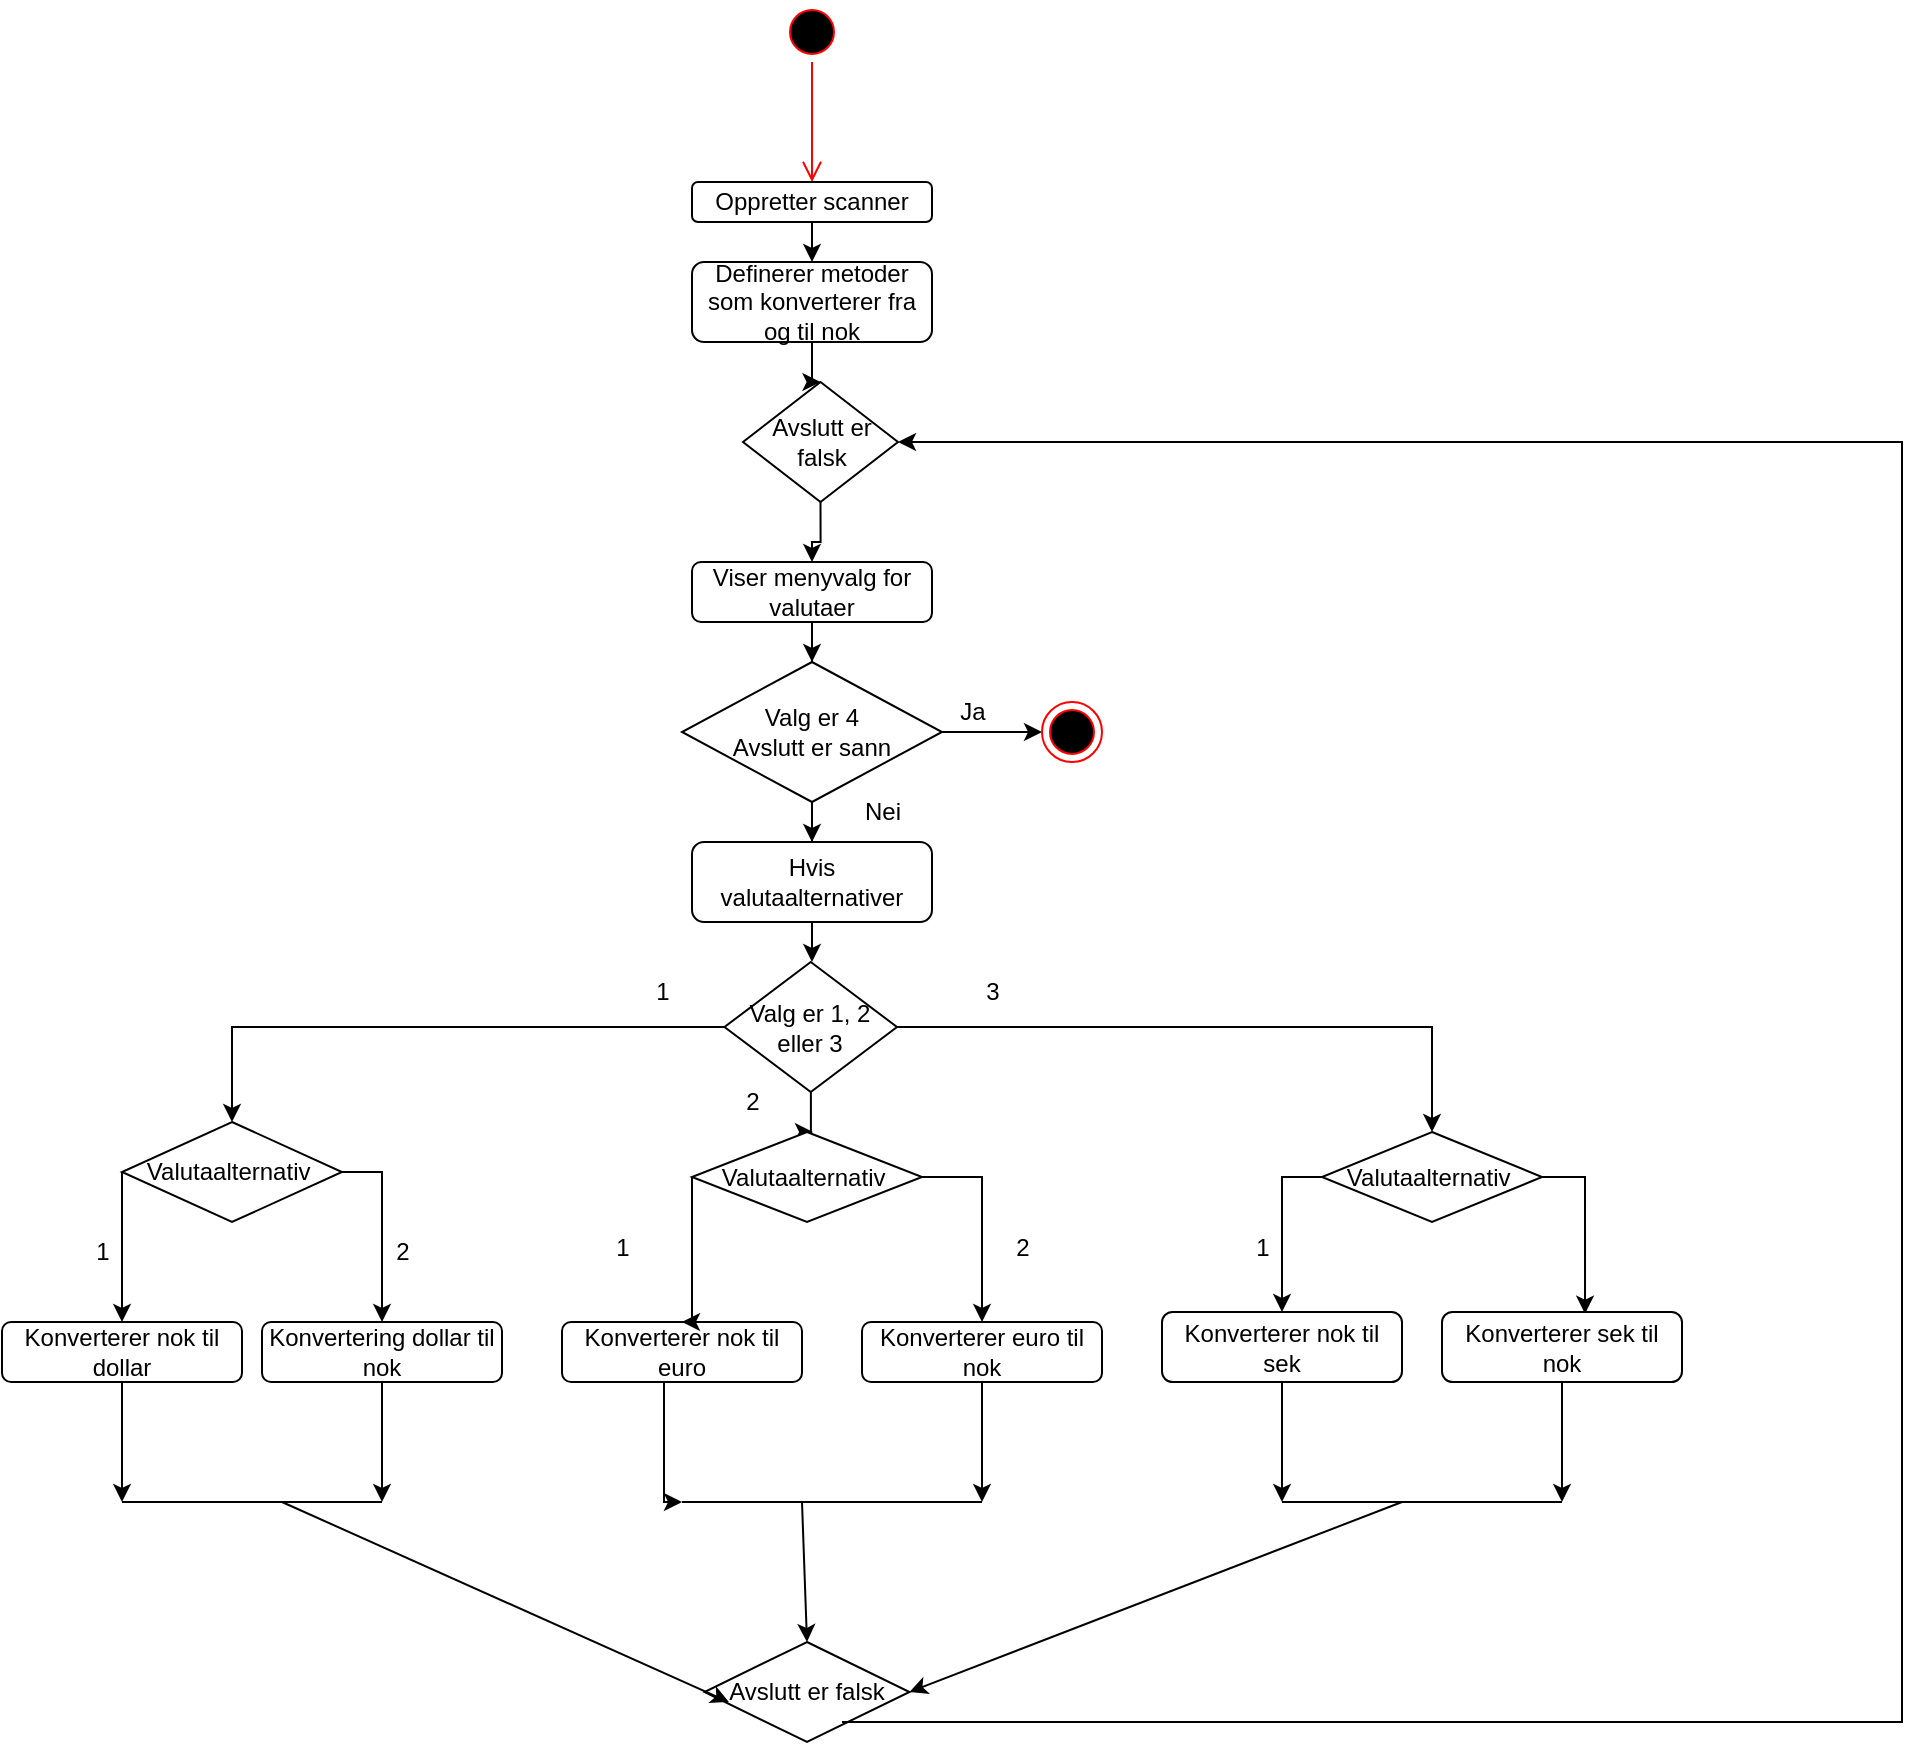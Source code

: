 <mxfile version="24.7.10">
  <diagram id="C5RBs43oDa-KdzZeNtuy" name="Page-1">
    <mxGraphModel dx="954" dy="606" grid="1" gridSize="10" guides="1" tooltips="1" connect="1" arrows="1" fold="1" page="1" pageScale="1" pageWidth="827" pageHeight="1169" math="0" shadow="0">
      <root>
        <mxCell id="WIyWlLk6GJQsqaUBKTNV-0" />
        <mxCell id="WIyWlLk6GJQsqaUBKTNV-1" parent="WIyWlLk6GJQsqaUBKTNV-0" />
        <mxCell id="nIoF4qgthl-8SXtbTpO0-2" value="" style="ellipse;html=1;shape=startState;fillColor=#000000;strokeColor=#ff0000;" vertex="1" parent="WIyWlLk6GJQsqaUBKTNV-1">
          <mxGeometry x="410" y="10" width="30" height="30" as="geometry" />
        </mxCell>
        <mxCell id="nIoF4qgthl-8SXtbTpO0-3" value="" style="edgeStyle=orthogonalEdgeStyle;html=1;verticalAlign=bottom;endArrow=open;endSize=8;strokeColor=#ff0000;rounded=0;" edge="1" source="nIoF4qgthl-8SXtbTpO0-2" parent="WIyWlLk6GJQsqaUBKTNV-1">
          <mxGeometry relative="1" as="geometry">
            <mxPoint x="425" y="100" as="targetPoint" />
          </mxGeometry>
        </mxCell>
        <mxCell id="nIoF4qgthl-8SXtbTpO0-4" value="Oppretter scanner" style="rounded=1;whiteSpace=wrap;html=1;" vertex="1" parent="WIyWlLk6GJQsqaUBKTNV-1">
          <mxGeometry x="365" y="100" width="120" height="20" as="geometry" />
        </mxCell>
        <mxCell id="nIoF4qgthl-8SXtbTpO0-7" value="" style="endArrow=classic;html=1;rounded=0;exitX=0.5;exitY=1;exitDx=0;exitDy=0;" edge="1" parent="WIyWlLk6GJQsqaUBKTNV-1" source="nIoF4qgthl-8SXtbTpO0-4" target="nIoF4qgthl-8SXtbTpO0-6">
          <mxGeometry width="50" height="50" relative="1" as="geometry">
            <mxPoint x="425" y="160" as="sourcePoint" />
            <mxPoint x="425" y="220" as="targetPoint" />
          </mxGeometry>
        </mxCell>
        <mxCell id="nIoF4qgthl-8SXtbTpO0-101" style="edgeStyle=orthogonalEdgeStyle;rounded=0;orthogonalLoop=1;jettySize=auto;html=1;exitX=0.5;exitY=1;exitDx=0;exitDy=0;" edge="1" parent="WIyWlLk6GJQsqaUBKTNV-1" source="nIoF4qgthl-8SXtbTpO0-6" target="nIoF4qgthl-8SXtbTpO0-20">
          <mxGeometry relative="1" as="geometry" />
        </mxCell>
        <mxCell id="nIoF4qgthl-8SXtbTpO0-6" value="Definerer metoder som konverterer fra og til nok" style="rounded=1;whiteSpace=wrap;html=1;" vertex="1" parent="WIyWlLk6GJQsqaUBKTNV-1">
          <mxGeometry x="365" y="140" width="120" height="40" as="geometry" />
        </mxCell>
        <mxCell id="nIoF4qgthl-8SXtbTpO0-25" value="" style="edgeStyle=orthogonalEdgeStyle;rounded=0;orthogonalLoop=1;jettySize=auto;html=1;" edge="1" parent="WIyWlLk6GJQsqaUBKTNV-1" source="nIoF4qgthl-8SXtbTpO0-9" target="nIoF4qgthl-8SXtbTpO0-23">
          <mxGeometry relative="1" as="geometry" />
        </mxCell>
        <mxCell id="nIoF4qgthl-8SXtbTpO0-9" value="Viser menyvalg for valutaer" style="rounded=1;whiteSpace=wrap;html=1;" vertex="1" parent="WIyWlLk6GJQsqaUBKTNV-1">
          <mxGeometry x="365" y="290" width="120" height="30" as="geometry" />
        </mxCell>
        <mxCell id="nIoF4qgthl-8SXtbTpO0-102" style="edgeStyle=orthogonalEdgeStyle;rounded=0;orthogonalLoop=1;jettySize=auto;html=1;exitX=0.5;exitY=1;exitDx=0;exitDy=0;" edge="1" parent="WIyWlLk6GJQsqaUBKTNV-1" source="nIoF4qgthl-8SXtbTpO0-20" target="nIoF4qgthl-8SXtbTpO0-9">
          <mxGeometry relative="1" as="geometry" />
        </mxCell>
        <mxCell id="nIoF4qgthl-8SXtbTpO0-20" value="Avslutt er falsk" style="rhombus;whiteSpace=wrap;html=1;" vertex="1" parent="WIyWlLk6GJQsqaUBKTNV-1">
          <mxGeometry x="390.5" y="200" width="77.5" height="60" as="geometry" />
        </mxCell>
        <mxCell id="nIoF4qgthl-8SXtbTpO0-30" style="edgeStyle=orthogonalEdgeStyle;rounded=0;orthogonalLoop=1;jettySize=auto;html=1;entryX=0;entryY=0.5;entryDx=0;entryDy=0;" edge="1" parent="WIyWlLk6GJQsqaUBKTNV-1" source="nIoF4qgthl-8SXtbTpO0-23" target="nIoF4qgthl-8SXtbTpO0-29">
          <mxGeometry relative="1" as="geometry" />
        </mxCell>
        <mxCell id="nIoF4qgthl-8SXtbTpO0-34" value="" style="edgeStyle=orthogonalEdgeStyle;rounded=0;orthogonalLoop=1;jettySize=auto;html=1;" edge="1" parent="WIyWlLk6GJQsqaUBKTNV-1" source="nIoF4qgthl-8SXtbTpO0-23" target="nIoF4qgthl-8SXtbTpO0-33">
          <mxGeometry relative="1" as="geometry" />
        </mxCell>
        <mxCell id="nIoF4qgthl-8SXtbTpO0-23" value="Valg er 4&lt;div&gt;Avslutt er sann&lt;/div&gt;" style="rhombus;whiteSpace=wrap;html=1;" vertex="1" parent="WIyWlLk6GJQsqaUBKTNV-1">
          <mxGeometry x="360" y="340" width="130" height="70" as="geometry" />
        </mxCell>
        <mxCell id="nIoF4qgthl-8SXtbTpO0-29" value="" style="ellipse;html=1;shape=endState;fillColor=#000000;strokeColor=#ff0000;" vertex="1" parent="WIyWlLk6GJQsqaUBKTNV-1">
          <mxGeometry x="540" y="360" width="30" height="30" as="geometry" />
        </mxCell>
        <mxCell id="nIoF4qgthl-8SXtbTpO0-31" value="Ja" style="text;html=1;align=center;verticalAlign=middle;resizable=0;points=[];autosize=1;strokeColor=none;fillColor=none;" vertex="1" parent="WIyWlLk6GJQsqaUBKTNV-1">
          <mxGeometry x="485" y="350" width="40" height="30" as="geometry" />
        </mxCell>
        <mxCell id="nIoF4qgthl-8SXtbTpO0-32" value="Nei" style="text;html=1;align=center;verticalAlign=middle;resizable=0;points=[];autosize=1;strokeColor=none;fillColor=none;" vertex="1" parent="WIyWlLk6GJQsqaUBKTNV-1">
          <mxGeometry x="440" y="400" width="40" height="30" as="geometry" />
        </mxCell>
        <mxCell id="nIoF4qgthl-8SXtbTpO0-36" value="" style="edgeStyle=orthogonalEdgeStyle;rounded=0;orthogonalLoop=1;jettySize=auto;html=1;" edge="1" parent="WIyWlLk6GJQsqaUBKTNV-1" source="nIoF4qgthl-8SXtbTpO0-33" target="nIoF4qgthl-8SXtbTpO0-35">
          <mxGeometry relative="1" as="geometry" />
        </mxCell>
        <mxCell id="nIoF4qgthl-8SXtbTpO0-33" value="&lt;div&gt;&lt;br&gt;&lt;/div&gt;&lt;div&gt;Hvis valutaalternativer&lt;/div&gt;&lt;div&gt;&lt;br&gt;&lt;/div&gt;" style="rounded=1;whiteSpace=wrap;html=1;" vertex="1" parent="WIyWlLk6GJQsqaUBKTNV-1">
          <mxGeometry x="365" y="430" width="120" height="40" as="geometry" />
        </mxCell>
        <mxCell id="nIoF4qgthl-8SXtbTpO0-56" value="" style="edgeStyle=orthogonalEdgeStyle;rounded=0;orthogonalLoop=1;jettySize=auto;html=1;" edge="1" parent="WIyWlLk6GJQsqaUBKTNV-1" source="nIoF4qgthl-8SXtbTpO0-35">
          <mxGeometry relative="1" as="geometry">
            <mxPoint x="425" y="575" as="targetPoint" />
          </mxGeometry>
        </mxCell>
        <mxCell id="nIoF4qgthl-8SXtbTpO0-74" style="edgeStyle=orthogonalEdgeStyle;rounded=0;orthogonalLoop=1;jettySize=auto;html=1;exitX=1;exitY=0.5;exitDx=0;exitDy=0;entryX=0.5;entryY=0;entryDx=0;entryDy=0;" edge="1" parent="WIyWlLk6GJQsqaUBKTNV-1" source="nIoF4qgthl-8SXtbTpO0-35" target="nIoF4qgthl-8SXtbTpO0-73">
          <mxGeometry relative="1" as="geometry" />
        </mxCell>
        <mxCell id="nIoF4qgthl-8SXtbTpO0-35" value="&lt;div&gt;Valg er 1, 2 eller 3&lt;/div&gt;" style="rhombus;whiteSpace=wrap;html=1;" vertex="1" parent="WIyWlLk6GJQsqaUBKTNV-1">
          <mxGeometry x="381.25" y="490" width="86.25" height="65" as="geometry" />
        </mxCell>
        <mxCell id="nIoF4qgthl-8SXtbTpO0-40" value="1" style="text;html=1;align=center;verticalAlign=middle;resizable=0;points=[];autosize=1;strokeColor=none;fillColor=none;" vertex="1" parent="WIyWlLk6GJQsqaUBKTNV-1">
          <mxGeometry x="335" y="490" width="30" height="30" as="geometry" />
        </mxCell>
        <mxCell id="nIoF4qgthl-8SXtbTpO0-42" value="" style="edgeStyle=orthogonalEdgeStyle;rounded=0;orthogonalLoop=1;jettySize=auto;html=1;entryX=0.5;entryY=0;entryDx=0;entryDy=0;" edge="1" parent="WIyWlLk6GJQsqaUBKTNV-1" source="nIoF4qgthl-8SXtbTpO0-35" target="nIoF4qgthl-8SXtbTpO0-43">
          <mxGeometry relative="1" as="geometry">
            <mxPoint x="210" y="540" as="targetPoint" />
            <mxPoint x="394" y="515" as="sourcePoint" />
          </mxGeometry>
        </mxCell>
        <mxCell id="nIoF4qgthl-8SXtbTpO0-54" style="edgeStyle=orthogonalEdgeStyle;rounded=0;orthogonalLoop=1;jettySize=auto;html=1;exitX=1;exitY=0.5;exitDx=0;exitDy=0;" edge="1" parent="WIyWlLk6GJQsqaUBKTNV-1" source="nIoF4qgthl-8SXtbTpO0-43" target="nIoF4qgthl-8SXtbTpO0-50">
          <mxGeometry relative="1" as="geometry" />
        </mxCell>
        <mxCell id="nIoF4qgthl-8SXtbTpO0-43" value="Valutaalternativ&amp;nbsp;" style="rhombus;whiteSpace=wrap;html=1;" vertex="1" parent="WIyWlLk6GJQsqaUBKTNV-1">
          <mxGeometry x="80" y="570" width="110" height="50" as="geometry" />
        </mxCell>
        <mxCell id="nIoF4qgthl-8SXtbTpO0-94" style="edgeStyle=orthogonalEdgeStyle;rounded=0;orthogonalLoop=1;jettySize=auto;html=1;exitX=0.5;exitY=1;exitDx=0;exitDy=0;" edge="1" parent="WIyWlLk6GJQsqaUBKTNV-1" source="nIoF4qgthl-8SXtbTpO0-44">
          <mxGeometry relative="1" as="geometry">
            <mxPoint x="80" y="760" as="targetPoint" />
          </mxGeometry>
        </mxCell>
        <mxCell id="nIoF4qgthl-8SXtbTpO0-44" value="&lt;div&gt;&lt;br&gt;&lt;/div&gt;Konverterer nok til dollar&lt;div&gt;&lt;br&gt;&lt;/div&gt;" style="rounded=1;whiteSpace=wrap;html=1;" vertex="1" parent="WIyWlLk6GJQsqaUBKTNV-1">
          <mxGeometry x="20" y="670" width="120" height="30" as="geometry" />
        </mxCell>
        <mxCell id="nIoF4qgthl-8SXtbTpO0-46" value="" style="endArrow=classic;html=1;rounded=0;exitX=0;exitY=0.5;exitDx=0;exitDy=0;" edge="1" parent="WIyWlLk6GJQsqaUBKTNV-1" source="nIoF4qgthl-8SXtbTpO0-43" target="nIoF4qgthl-8SXtbTpO0-44">
          <mxGeometry width="50" height="50" relative="1" as="geometry">
            <mxPoint x="80" y="600" as="sourcePoint" />
            <mxPoint x="130" y="550" as="targetPoint" />
          </mxGeometry>
        </mxCell>
        <mxCell id="nIoF4qgthl-8SXtbTpO0-48" value="1" style="text;html=1;align=center;verticalAlign=middle;resizable=0;points=[];autosize=1;strokeColor=none;fillColor=none;" vertex="1" parent="WIyWlLk6GJQsqaUBKTNV-1">
          <mxGeometry x="55" y="620" width="30" height="30" as="geometry" />
        </mxCell>
        <mxCell id="nIoF4qgthl-8SXtbTpO0-49" value="2" style="text;html=1;align=center;verticalAlign=middle;resizable=0;points=[];autosize=1;strokeColor=none;fillColor=none;" vertex="1" parent="WIyWlLk6GJQsqaUBKTNV-1">
          <mxGeometry x="205" y="620" width="30" height="30" as="geometry" />
        </mxCell>
        <mxCell id="nIoF4qgthl-8SXtbTpO0-95" style="edgeStyle=orthogonalEdgeStyle;rounded=0;orthogonalLoop=1;jettySize=auto;html=1;exitX=0.5;exitY=1;exitDx=0;exitDy=0;" edge="1" parent="WIyWlLk6GJQsqaUBKTNV-1" source="nIoF4qgthl-8SXtbTpO0-50">
          <mxGeometry relative="1" as="geometry">
            <mxPoint x="210" y="760" as="targetPoint" />
          </mxGeometry>
        </mxCell>
        <mxCell id="nIoF4qgthl-8SXtbTpO0-50" value="Konvertering dollar til nok" style="rounded=1;whiteSpace=wrap;html=1;" vertex="1" parent="WIyWlLk6GJQsqaUBKTNV-1">
          <mxGeometry x="150" y="670" width="120" height="30" as="geometry" />
        </mxCell>
        <mxCell id="nIoF4qgthl-8SXtbTpO0-57" value="2" style="text;html=1;align=center;verticalAlign=middle;resizable=0;points=[];autosize=1;strokeColor=none;fillColor=none;" vertex="1" parent="WIyWlLk6GJQsqaUBKTNV-1">
          <mxGeometry x="380" y="545" width="30" height="30" as="geometry" />
        </mxCell>
        <mxCell id="nIoF4qgthl-8SXtbTpO0-58" value="3" style="text;html=1;align=center;verticalAlign=middle;resizable=0;points=[];autosize=1;strokeColor=none;fillColor=none;" vertex="1" parent="WIyWlLk6GJQsqaUBKTNV-1">
          <mxGeometry x="500" y="490" width="30" height="30" as="geometry" />
        </mxCell>
        <mxCell id="nIoF4qgthl-8SXtbTpO0-96" style="edgeStyle=orthogonalEdgeStyle;rounded=0;orthogonalLoop=1;jettySize=auto;html=1;exitX=0.5;exitY=1;exitDx=0;exitDy=0;" edge="1" parent="WIyWlLk6GJQsqaUBKTNV-1" source="nIoF4qgthl-8SXtbTpO0-62">
          <mxGeometry relative="1" as="geometry">
            <mxPoint x="360" y="760" as="targetPoint" />
            <Array as="points">
              <mxPoint x="351" y="700" />
              <mxPoint x="351" y="760" />
            </Array>
          </mxGeometry>
        </mxCell>
        <mxCell id="nIoF4qgthl-8SXtbTpO0-62" value="Konverterer nok til euro" style="rounded=1;whiteSpace=wrap;html=1;" vertex="1" parent="WIyWlLk6GJQsqaUBKTNV-1">
          <mxGeometry x="300" y="670" width="120" height="30" as="geometry" />
        </mxCell>
        <mxCell id="nIoF4qgthl-8SXtbTpO0-97" style="edgeStyle=orthogonalEdgeStyle;rounded=0;orthogonalLoop=1;jettySize=auto;html=1;exitX=0.5;exitY=1;exitDx=0;exitDy=0;" edge="1" parent="WIyWlLk6GJQsqaUBKTNV-1" source="nIoF4qgthl-8SXtbTpO0-63">
          <mxGeometry relative="1" as="geometry">
            <mxPoint x="510" y="760" as="targetPoint" />
          </mxGeometry>
        </mxCell>
        <mxCell id="nIoF4qgthl-8SXtbTpO0-63" value="Konverterer euro til nok" style="rounded=1;whiteSpace=wrap;html=1;" vertex="1" parent="WIyWlLk6GJQsqaUBKTNV-1">
          <mxGeometry x="450" y="670" width="120" height="30" as="geometry" />
        </mxCell>
        <mxCell id="nIoF4qgthl-8SXtbTpO0-71" value="2" style="text;html=1;align=center;verticalAlign=middle;resizable=0;points=[];autosize=1;strokeColor=none;fillColor=none;" vertex="1" parent="WIyWlLk6GJQsqaUBKTNV-1">
          <mxGeometry x="515" y="618" width="30" height="30" as="geometry" />
        </mxCell>
        <mxCell id="nIoF4qgthl-8SXtbTpO0-86" style="edgeStyle=orthogonalEdgeStyle;rounded=0;orthogonalLoop=1;jettySize=auto;html=1;exitX=0;exitY=0.5;exitDx=0;exitDy=0;entryX=0.5;entryY=0;entryDx=0;entryDy=0;" edge="1" parent="WIyWlLk6GJQsqaUBKTNV-1" source="nIoF4qgthl-8SXtbTpO0-72" target="nIoF4qgthl-8SXtbTpO0-62">
          <mxGeometry relative="1" as="geometry">
            <Array as="points">
              <mxPoint x="365" y="670" />
            </Array>
          </mxGeometry>
        </mxCell>
        <mxCell id="nIoF4qgthl-8SXtbTpO0-87" style="edgeStyle=orthogonalEdgeStyle;rounded=0;orthogonalLoop=1;jettySize=auto;html=1;exitX=1;exitY=0.5;exitDx=0;exitDy=0;" edge="1" parent="WIyWlLk6GJQsqaUBKTNV-1" source="nIoF4qgthl-8SXtbTpO0-72" target="nIoF4qgthl-8SXtbTpO0-63">
          <mxGeometry relative="1" as="geometry" />
        </mxCell>
        <mxCell id="nIoF4qgthl-8SXtbTpO0-72" value="&lt;div&gt;Valutaalternativ&amp;nbsp;&lt;/div&gt;" style="rhombus;whiteSpace=wrap;html=1;" vertex="1" parent="WIyWlLk6GJQsqaUBKTNV-1">
          <mxGeometry x="365" y="575" width="115" height="45" as="geometry" />
        </mxCell>
        <mxCell id="nIoF4qgthl-8SXtbTpO0-75" style="edgeStyle=orthogonalEdgeStyle;rounded=0;orthogonalLoop=1;jettySize=auto;html=1;exitX=0;exitY=0.5;exitDx=0;exitDy=0;entryX=0.5;entryY=0;entryDx=0;entryDy=0;" edge="1" parent="WIyWlLk6GJQsqaUBKTNV-1" source="nIoF4qgthl-8SXtbTpO0-73" target="nIoF4qgthl-8SXtbTpO0-76">
          <mxGeometry relative="1" as="geometry">
            <mxPoint x="640" y="670" as="targetPoint" />
          </mxGeometry>
        </mxCell>
        <mxCell id="nIoF4qgthl-8SXtbTpO0-78" style="edgeStyle=orthogonalEdgeStyle;rounded=0;orthogonalLoop=1;jettySize=auto;html=1;exitX=1;exitY=0.5;exitDx=0;exitDy=0;entryX=0.596;entryY=0.025;entryDx=0;entryDy=0;entryPerimeter=0;" edge="1" parent="WIyWlLk6GJQsqaUBKTNV-1" source="nIoF4qgthl-8SXtbTpO0-73" target="nIoF4qgthl-8SXtbTpO0-79">
          <mxGeometry relative="1" as="geometry">
            <mxPoint x="810" y="670" as="targetPoint" />
          </mxGeometry>
        </mxCell>
        <mxCell id="nIoF4qgthl-8SXtbTpO0-73" value="&lt;div&gt;Valutaalternativ&amp;nbsp;&lt;/div&gt;" style="rhombus;whiteSpace=wrap;html=1;" vertex="1" parent="WIyWlLk6GJQsqaUBKTNV-1">
          <mxGeometry x="680" y="575" width="110" height="45" as="geometry" />
        </mxCell>
        <mxCell id="nIoF4qgthl-8SXtbTpO0-99" style="edgeStyle=orthogonalEdgeStyle;rounded=0;orthogonalLoop=1;jettySize=auto;html=1;exitX=0.5;exitY=1;exitDx=0;exitDy=0;" edge="1" parent="WIyWlLk6GJQsqaUBKTNV-1" source="nIoF4qgthl-8SXtbTpO0-76">
          <mxGeometry relative="1" as="geometry">
            <mxPoint x="660" y="760" as="targetPoint" />
          </mxGeometry>
        </mxCell>
        <mxCell id="nIoF4qgthl-8SXtbTpO0-76" value="Konverterer nok til sek" style="rounded=1;whiteSpace=wrap;html=1;" vertex="1" parent="WIyWlLk6GJQsqaUBKTNV-1">
          <mxGeometry x="600" y="665" width="120" height="35" as="geometry" />
        </mxCell>
        <mxCell id="nIoF4qgthl-8SXtbTpO0-77" value="1" style="text;html=1;align=center;verticalAlign=middle;resizable=0;points=[];autosize=1;strokeColor=none;fillColor=none;" vertex="1" parent="WIyWlLk6GJQsqaUBKTNV-1">
          <mxGeometry x="635" y="618" width="30" height="30" as="geometry" />
        </mxCell>
        <mxCell id="nIoF4qgthl-8SXtbTpO0-98" style="edgeStyle=orthogonalEdgeStyle;rounded=0;orthogonalLoop=1;jettySize=auto;html=1;exitX=0.5;exitY=1;exitDx=0;exitDy=0;" edge="1" parent="WIyWlLk6GJQsqaUBKTNV-1" source="nIoF4qgthl-8SXtbTpO0-79">
          <mxGeometry relative="1" as="geometry">
            <mxPoint x="800" y="760" as="targetPoint" />
          </mxGeometry>
        </mxCell>
        <mxCell id="nIoF4qgthl-8SXtbTpO0-79" value="Konverterer sek til nok" style="rounded=1;whiteSpace=wrap;html=1;" vertex="1" parent="WIyWlLk6GJQsqaUBKTNV-1">
          <mxGeometry x="740" y="665" width="120" height="35" as="geometry" />
        </mxCell>
        <mxCell id="nIoF4qgthl-8SXtbTpO0-88" value="1" style="text;html=1;align=center;verticalAlign=middle;resizable=0;points=[];autosize=1;strokeColor=none;fillColor=none;" vertex="1" parent="WIyWlLk6GJQsqaUBKTNV-1">
          <mxGeometry x="315" y="618" width="30" height="30" as="geometry" />
        </mxCell>
        <mxCell id="nIoF4qgthl-8SXtbTpO0-90" value="" style="endArrow=none;html=1;rounded=0;" edge="1" parent="WIyWlLk6GJQsqaUBKTNV-1">
          <mxGeometry width="50" height="50" relative="1" as="geometry">
            <mxPoint x="80" y="760" as="sourcePoint" />
            <mxPoint x="210" y="760" as="targetPoint" />
          </mxGeometry>
        </mxCell>
        <mxCell id="nIoF4qgthl-8SXtbTpO0-92" value="" style="endArrow=none;html=1;rounded=0;" edge="1" parent="WIyWlLk6GJQsqaUBKTNV-1">
          <mxGeometry width="50" height="50" relative="1" as="geometry">
            <mxPoint x="360" y="760" as="sourcePoint" />
            <mxPoint x="510" y="760" as="targetPoint" />
          </mxGeometry>
        </mxCell>
        <mxCell id="nIoF4qgthl-8SXtbTpO0-93" value="" style="endArrow=none;html=1;rounded=0;" edge="1" parent="WIyWlLk6GJQsqaUBKTNV-1">
          <mxGeometry width="50" height="50" relative="1" as="geometry">
            <mxPoint x="660" y="760" as="sourcePoint" />
            <mxPoint x="800" y="760" as="targetPoint" />
          </mxGeometry>
        </mxCell>
        <mxCell id="nIoF4qgthl-8SXtbTpO0-100" value="Avslutt er falsk" style="rhombus;whiteSpace=wrap;html=1;" vertex="1" parent="WIyWlLk6GJQsqaUBKTNV-1">
          <mxGeometry x="371.25" y="830" width="102.5" height="50" as="geometry" />
        </mxCell>
        <mxCell id="nIoF4qgthl-8SXtbTpO0-103" value="" style="endArrow=classic;html=1;rounded=0;entryX=0.119;entryY=0.6;entryDx=0;entryDy=0;entryPerimeter=0;" edge="1" parent="WIyWlLk6GJQsqaUBKTNV-1" target="nIoF4qgthl-8SXtbTpO0-100">
          <mxGeometry width="50" height="50" relative="1" as="geometry">
            <mxPoint x="160" y="760" as="sourcePoint" />
            <mxPoint x="220" y="810" as="targetPoint" />
          </mxGeometry>
        </mxCell>
        <mxCell id="nIoF4qgthl-8SXtbTpO0-105" value="" style="endArrow=classic;html=1;rounded=0;entryX=0.5;entryY=0;entryDx=0;entryDy=0;" edge="1" parent="WIyWlLk6GJQsqaUBKTNV-1" target="nIoF4qgthl-8SXtbTpO0-100">
          <mxGeometry width="50" height="50" relative="1" as="geometry">
            <mxPoint x="420" y="760" as="sourcePoint" />
            <mxPoint x="470" y="710" as="targetPoint" />
          </mxGeometry>
        </mxCell>
        <mxCell id="nIoF4qgthl-8SXtbTpO0-106" value="" style="endArrow=classic;html=1;rounded=0;entryX=1;entryY=0.5;entryDx=0;entryDy=0;" edge="1" parent="WIyWlLk6GJQsqaUBKTNV-1" target="nIoF4qgthl-8SXtbTpO0-100">
          <mxGeometry width="50" height="50" relative="1" as="geometry">
            <mxPoint x="720" y="760" as="sourcePoint" />
            <mxPoint x="770" y="710" as="targetPoint" />
          </mxGeometry>
        </mxCell>
        <mxCell id="nIoF4qgthl-8SXtbTpO0-107" value="" style="endArrow=classic;html=1;rounded=0;entryX=1;entryY=0.5;entryDx=0;entryDy=0;" edge="1" parent="WIyWlLk6GJQsqaUBKTNV-1" target="nIoF4qgthl-8SXtbTpO0-20">
          <mxGeometry width="50" height="50" relative="1" as="geometry">
            <mxPoint x="440" y="870" as="sourcePoint" />
            <mxPoint x="480" y="240" as="targetPoint" />
            <Array as="points">
              <mxPoint x="970" y="870" />
              <mxPoint x="970" y="230" />
            </Array>
          </mxGeometry>
        </mxCell>
      </root>
    </mxGraphModel>
  </diagram>
</mxfile>
